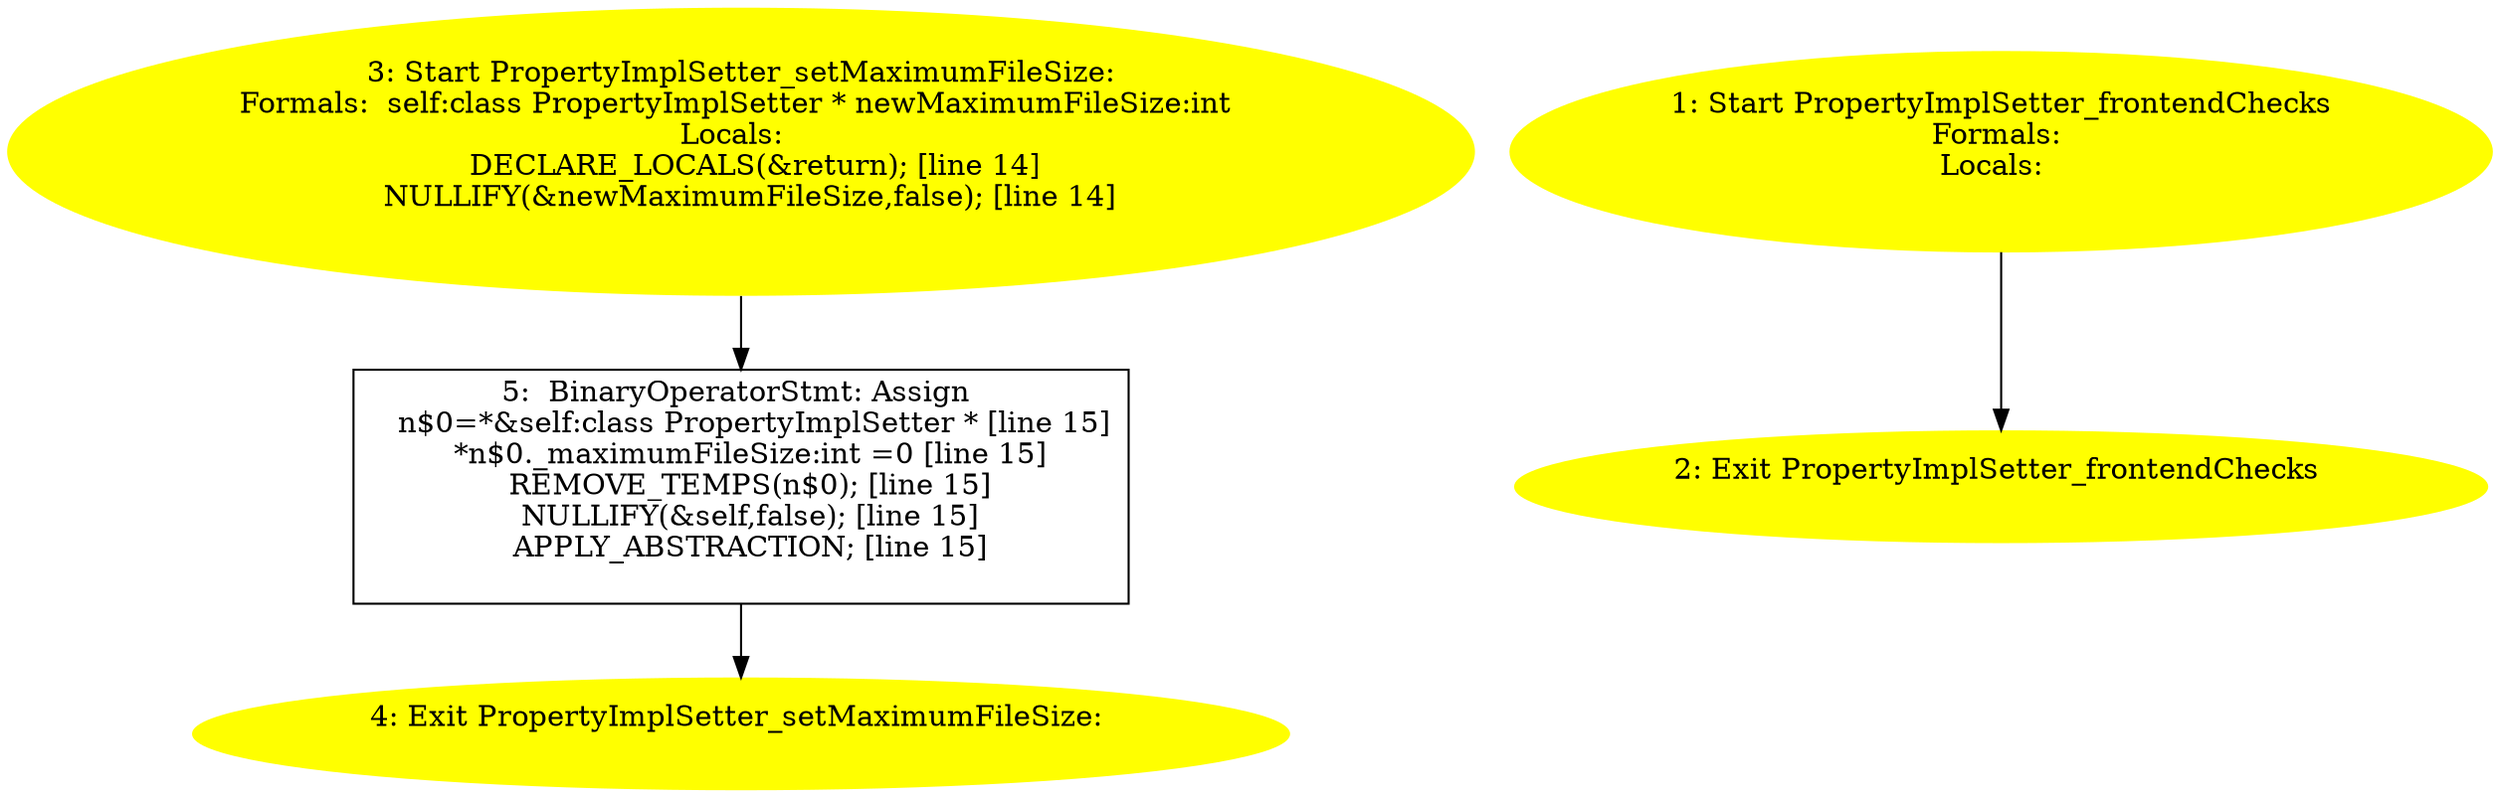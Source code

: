 digraph iCFG {
5 [label="5:  BinaryOperatorStmt: Assign \n   n$0=*&self:class PropertyImplSetter * [line 15]\n  *n$0._maximumFileSize:int =0 [line 15]\n  REMOVE_TEMPS(n$0); [line 15]\n  NULLIFY(&self,false); [line 15]\n  APPLY_ABSTRACTION; [line 15]\n " shape="box"]
	

	 5 -> 4 ;
4 [label="4: Exit PropertyImplSetter_setMaximumFileSize: \n  " color=yellow style=filled]
	

3 [label="3: Start PropertyImplSetter_setMaximumFileSize:\nFormals:  self:class PropertyImplSetter * newMaximumFileSize:int \nLocals:  \n   DECLARE_LOCALS(&return); [line 14]\n  NULLIFY(&newMaximumFileSize,false); [line 14]\n " color=yellow style=filled]
	

	 3 -> 5 ;
2 [label="2: Exit PropertyImplSetter_frontendChecks \n  " color=yellow style=filled]
	

1 [label="1: Start PropertyImplSetter_frontendChecks\nFormals: \nLocals:  \n  " color=yellow style=filled]
	

	 1 -> 2 ;
}
